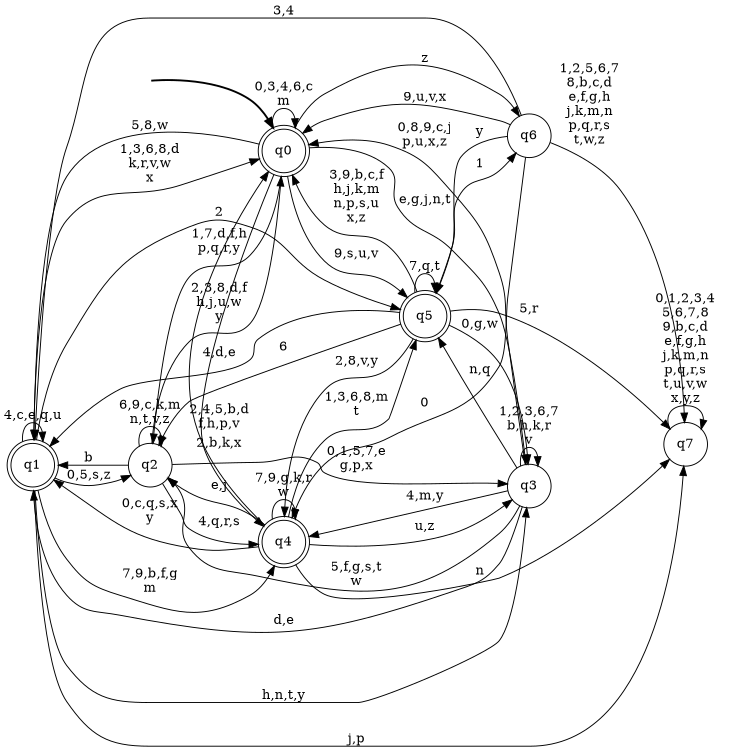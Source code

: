 digraph BlueStar {
__start0 [style = invis, shape = none, label = "", width = 0, height = 0];

rankdir=LR;
size="8,5";

s0 [style="rounded,filled", color="black", fillcolor="white" shape="doublecircle", label="q0"];
s1 [style="rounded,filled", color="black", fillcolor="white" shape="doublecircle", label="q1"];
s2 [style="filled", color="black", fillcolor="white" shape="circle", label="q2"];
s3 [style="filled", color="black", fillcolor="white" shape="circle", label="q3"];
s4 [style="rounded,filled", color="black", fillcolor="white" shape="doublecircle", label="q4"];
s5 [style="rounded,filled", color="black", fillcolor="white" shape="doublecircle", label="q5"];
s6 [style="filled", color="black", fillcolor="white" shape="circle", label="q6"];
s7 [style="filled", color="black", fillcolor="white" shape="circle", label="q7"];
subgraph cluster_main { 
	graph [pad=".75", ranksep="0.15", nodesep="0.15"];
	 style=invis; 
	__start0 -> s0 [penwidth=2];
}
s0 -> s0 [label="0,3,4,6,c\nm"];
s0 -> s1 [label="5,8,w"];
s0 -> s2 [label="1,7,d,f,h\np,q,r,y"];
s0 -> s3 [label="e,g,j,n,t"];
s0 -> s4 [label="2,b,k,x"];
s0 -> s5 [label="9,s,u,v"];
s0 -> s6 [label="z"];
s1 -> s0 [label="1,3,6,8,d\nk,r,v,w\nx"];
s1 -> s1 [label="4,c,e,q,u"];
s1 -> s2 [label="0,5,s,z"];
s1 -> s3 [label="h,n,t,y"];
s1 -> s4 [label="7,9,b,f,g\nm"];
s1 -> s5 [label="2"];
s1 -> s7 [label="j,p"];
s2 -> s0 [label="2,3,8,d,f\nh,j,u,w\ny"];
s2 -> s1 [label="b"];
s2 -> s2 [label="6,9,c,k,m\nn,t,v,z"];
s2 -> s3 [label="0,1,5,7,e\ng,p,x"];
s2 -> s4 [label="4,q,r,s"];
s3 -> s0 [label="0,8,9,c,j\np,u,x,z"];
s3 -> s1 [label="d,e"];
s3 -> s2 [label="5,f,g,s,t\nw"];
s3 -> s3 [label="1,2,3,6,7\nb,h,k,r\nv"];
s3 -> s4 [label="4,m,y"];
s3 -> s5 [label="n,q"];
s4 -> s0 [label="2,4,5,b,d\nf,h,p,v"];
s4 -> s1 [label="0,c,q,s,x\ny"];
s4 -> s2 [label="e,j"];
s4 -> s3 [label="u,z"];
s4 -> s4 [label="7,9,g,k,r\nw"];
s4 -> s5 [label="1,3,6,8,m\nt"];
s4 -> s7 [label="n"];
s5 -> s0 [label="3,9,b,c,f\nh,j,k,m\nn,p,s,u\nx,z"];
s5 -> s1 [label="4,d,e"];
s5 -> s2 [label="6"];
s5 -> s3 [label="0,g,w"];
s5 -> s4 [label="2,8,v,y"];
s5 -> s5 [label="7,q,t"];
s5 -> s6 [label="1"];
s5 -> s7 [label="5,r"];
s6 -> s0 [label="9,u,v,x"];
s6 -> s1 [label="3,4"];
s6 -> s4 [label="0"];
s6 -> s5 [label="y"];
s6 -> s7 [label="1,2,5,6,7\n8,b,c,d\ne,f,g,h\nj,k,m,n\np,q,r,s\nt,w,z"];
s7 -> s7 [label="0,1,2,3,4\n5,6,7,8\n9,b,c,d\ne,f,g,h\nj,k,m,n\np,q,r,s\nt,u,v,w\nx,y,z"];

}